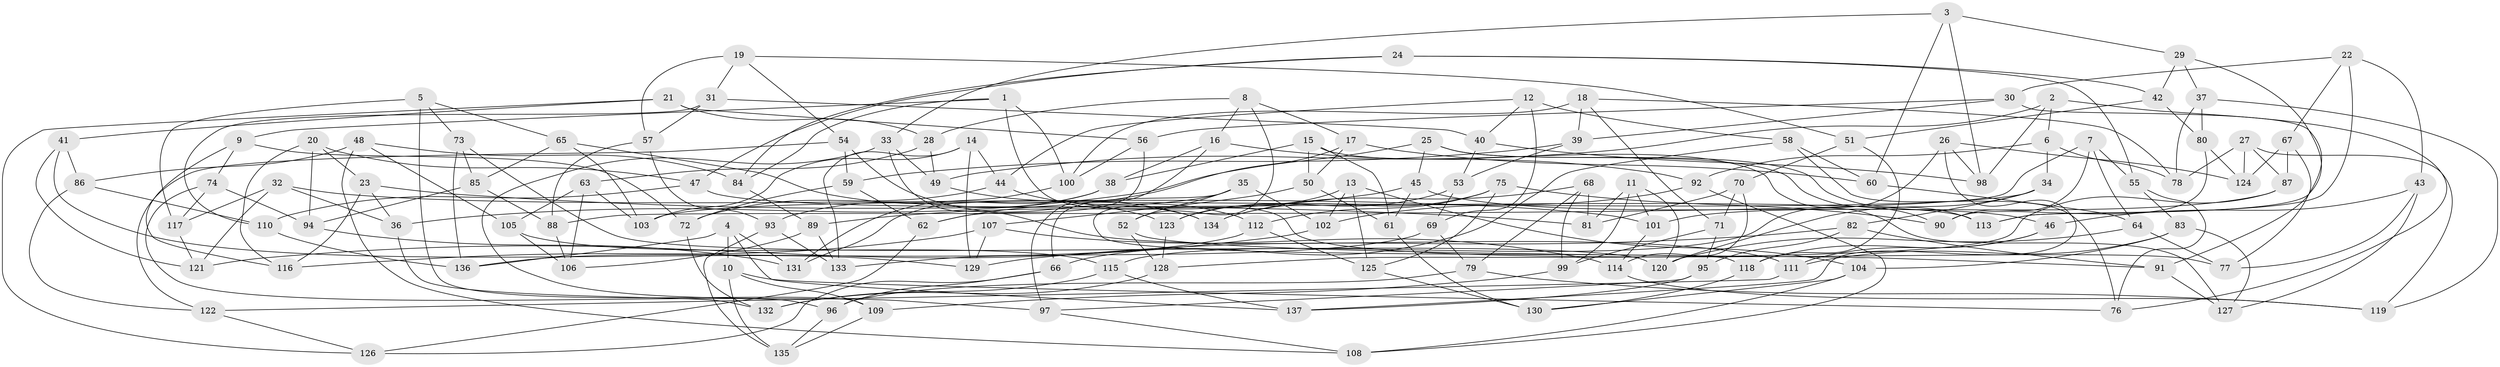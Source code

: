 // Generated by graph-tools (version 1.1) at 2025/27/03/09/25 03:27:00]
// undirected, 137 vertices, 274 edges
graph export_dot {
graph [start="1"]
  node [color=gray90,style=filled];
  1;
  2;
  3;
  4;
  5;
  6;
  7;
  8;
  9;
  10;
  11;
  12;
  13;
  14;
  15;
  16;
  17;
  18;
  19;
  20;
  21;
  22;
  23;
  24;
  25;
  26;
  27;
  28;
  29;
  30;
  31;
  32;
  33;
  34;
  35;
  36;
  37;
  38;
  39;
  40;
  41;
  42;
  43;
  44;
  45;
  46;
  47;
  48;
  49;
  50;
  51;
  52;
  53;
  54;
  55;
  56;
  57;
  58;
  59;
  60;
  61;
  62;
  63;
  64;
  65;
  66;
  67;
  68;
  69;
  70;
  71;
  72;
  73;
  74;
  75;
  76;
  77;
  78;
  79;
  80;
  81;
  82;
  83;
  84;
  85;
  86;
  87;
  88;
  89;
  90;
  91;
  92;
  93;
  94;
  95;
  96;
  97;
  98;
  99;
  100;
  101;
  102;
  103;
  104;
  105;
  106;
  107;
  108;
  109;
  110;
  111;
  112;
  113;
  114;
  115;
  116;
  117;
  118;
  119;
  120;
  121;
  122;
  123;
  124;
  125;
  126;
  127;
  128;
  129;
  130;
  131;
  132;
  133;
  134;
  135;
  136;
  137;
  1 -- 77;
  1 -- 100;
  1 -- 84;
  1 -- 9;
  2 -- 6;
  2 -- 98;
  2 -- 76;
  2 -- 49;
  3 -- 60;
  3 -- 33;
  3 -- 29;
  3 -- 98;
  4 -- 10;
  4 -- 137;
  4 -- 136;
  4 -- 131;
  5 -- 73;
  5 -- 109;
  5 -- 65;
  5 -- 117;
  6 -- 92;
  6 -- 78;
  6 -- 34;
  7 -- 88;
  7 -- 55;
  7 -- 90;
  7 -- 64;
  8 -- 16;
  8 -- 28;
  8 -- 52;
  8 -- 17;
  9 -- 116;
  9 -- 74;
  9 -- 72;
  10 -- 135;
  10 -- 109;
  10 -- 76;
  11 -- 99;
  11 -- 101;
  11 -- 81;
  11 -- 120;
  12 -- 58;
  12 -- 44;
  12 -- 40;
  12 -- 69;
  13 -- 104;
  13 -- 102;
  13 -- 125;
  13 -- 123;
  14 -- 129;
  14 -- 133;
  14 -- 44;
  14 -- 103;
  15 -- 127;
  15 -- 50;
  15 -- 61;
  15 -- 38;
  16 -- 38;
  16 -- 92;
  16 -- 97;
  17 -- 60;
  17 -- 50;
  17 -- 62;
  18 -- 71;
  18 -- 100;
  18 -- 78;
  18 -- 39;
  19 -- 54;
  19 -- 31;
  19 -- 51;
  19 -- 57;
  20 -- 47;
  20 -- 23;
  20 -- 116;
  20 -- 94;
  21 -- 56;
  21 -- 41;
  21 -- 28;
  21 -- 126;
  22 -- 67;
  22 -- 30;
  22 -- 113;
  22 -- 43;
  23 -- 36;
  23 -- 81;
  23 -- 116;
  24 -- 84;
  24 -- 55;
  24 -- 42;
  24 -- 47;
  25 -- 45;
  25 -- 90;
  25 -- 36;
  25 -- 113;
  26 -- 124;
  26 -- 98;
  26 -- 137;
  26 -- 115;
  27 -- 119;
  27 -- 124;
  27 -- 78;
  27 -- 87;
  28 -- 49;
  28 -- 63;
  29 -- 42;
  29 -- 113;
  29 -- 37;
  30 -- 91;
  30 -- 56;
  30 -- 39;
  31 -- 110;
  31 -- 40;
  31 -- 57;
  32 -- 117;
  32 -- 101;
  32 -- 36;
  32 -- 121;
  33 -- 111;
  33 -- 49;
  33 -- 97;
  34 -- 82;
  34 -- 120;
  34 -- 103;
  35 -- 66;
  35 -- 102;
  35 -- 118;
  35 -- 52;
  36 -- 132;
  37 -- 78;
  37 -- 119;
  37 -- 80;
  38 -- 131;
  38 -- 93;
  39 -- 53;
  39 -- 59;
  40 -- 98;
  40 -- 53;
  41 -- 121;
  41 -- 129;
  41 -- 86;
  42 -- 51;
  42 -- 80;
  43 -- 77;
  43 -- 127;
  43 -- 46;
  44 -- 72;
  44 -- 112;
  45 -- 46;
  45 -- 89;
  45 -- 61;
  46 -- 111;
  46 -- 118;
  47 -- 110;
  47 -- 113;
  48 -- 84;
  48 -- 86;
  48 -- 105;
  48 -- 108;
  49 -- 134;
  50 -- 107;
  50 -- 61;
  51 -- 118;
  51 -- 70;
  52 -- 128;
  52 -- 91;
  53 -- 123;
  53 -- 69;
  54 -- 59;
  54 -- 134;
  54 -- 122;
  55 -- 83;
  55 -- 76;
  56 -- 62;
  56 -- 100;
  57 -- 88;
  57 -- 93;
  58 -- 60;
  58 -- 76;
  58 -- 66;
  59 -- 62;
  59 -- 72;
  60 -- 64;
  61 -- 130;
  62 -- 126;
  63 -- 105;
  63 -- 106;
  63 -- 103;
  64 -- 120;
  64 -- 77;
  65 -- 123;
  65 -- 85;
  65 -- 103;
  66 -- 96;
  66 -- 126;
  67 -- 124;
  67 -- 87;
  67 -- 77;
  68 -- 81;
  68 -- 134;
  68 -- 99;
  68 -- 79;
  69 -- 133;
  69 -- 79;
  70 -- 114;
  70 -- 71;
  70 -- 81;
  71 -- 99;
  71 -- 95;
  72 -- 132;
  73 -- 136;
  73 -- 120;
  73 -- 85;
  74 -- 96;
  74 -- 117;
  74 -- 94;
  75 -- 90;
  75 -- 125;
  75 -- 112;
  75 -- 134;
  79 -- 119;
  79 -- 96;
  80 -- 90;
  80 -- 124;
  82 -- 129;
  82 -- 91;
  82 -- 95;
  83 -- 111;
  83 -- 104;
  83 -- 127;
  84 -- 89;
  85 -- 94;
  85 -- 88;
  86 -- 110;
  86 -- 122;
  87 -- 128;
  87 -- 101;
  88 -- 106;
  89 -- 133;
  89 -- 106;
  91 -- 127;
  92 -- 102;
  92 -- 108;
  93 -- 135;
  93 -- 133;
  94 -- 131;
  95 -- 97;
  95 -- 137;
  96 -- 135;
  97 -- 108;
  99 -- 109;
  100 -- 131;
  101 -- 114;
  102 -- 121;
  104 -- 130;
  104 -- 108;
  105 -- 115;
  105 -- 106;
  107 -- 116;
  107 -- 129;
  107 -- 114;
  109 -- 135;
  110 -- 136;
  111 -- 122;
  112 -- 125;
  112 -- 136;
  114 -- 119;
  115 -- 137;
  115 -- 132;
  117 -- 121;
  118 -- 130;
  122 -- 126;
  123 -- 128;
  125 -- 130;
  128 -- 132;
}
